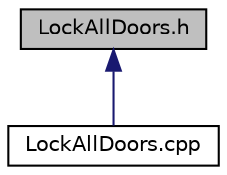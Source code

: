 digraph "LockAllDoors.h"
{
 // LATEX_PDF_SIZE
  edge [fontname="Helvetica",fontsize="10",labelfontname="Helvetica",labelfontsize="10"];
  node [fontname="Helvetica",fontsize="10",shape=record];
  Node1 [label="LockAllDoors.h",height=0.2,width=0.4,color="black", fillcolor="grey75", style="filled", fontcolor="black",tooltip="The LockAllDoors class, a concrete command."];
  Node1 -> Node2 [dir="back",color="midnightblue",fontsize="10",style="solid",fontname="Helvetica"];
  Node2 [label="LockAllDoors.cpp",height=0.2,width=0.4,color="black", fillcolor="white", style="filled",URL="$LockAllDoors_8cpp.html",tooltip="Constructs a LockAllDoors command."];
}
